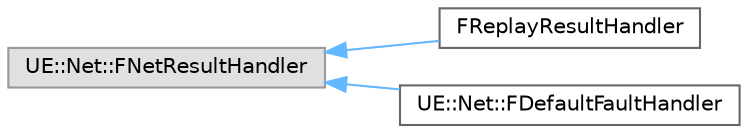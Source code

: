 digraph "Graphical Class Hierarchy"
{
 // INTERACTIVE_SVG=YES
 // LATEX_PDF_SIZE
  bgcolor="transparent";
  edge [fontname=Helvetica,fontsize=10,labelfontname=Helvetica,labelfontsize=10];
  node [fontname=Helvetica,fontsize=10,shape=box,height=0.2,width=0.4];
  rankdir="LR";
  Node0 [id="Node000000",label="UE::Net::FNetResultHandler",height=0.2,width=0.4,color="grey60", fillcolor="#E0E0E0", style="filled",tooltip=" "];
  Node0 -> Node1 [id="edge9661_Node000000_Node000001",dir="back",color="steelblue1",style="solid",tooltip=" "];
  Node1 [id="Node000001",label="FReplayResultHandler",height=0.2,width=0.4,color="grey40", fillcolor="white", style="filled",URL="$d6/d18/classFReplayResultHandler.html",tooltip=" "];
  Node0 -> Node2 [id="edge9662_Node000000_Node000002",dir="back",color="steelblue1",style="solid",tooltip=" "];
  Node2 [id="Node000002",label="UE::Net::FDefaultFaultHandler",height=0.2,width=0.4,color="grey40", fillcolor="white", style="filled",URL="$d5/d00/classUE_1_1Net_1_1FDefaultFaultHandler.html",tooltip="Default Fault Handler."];
}
